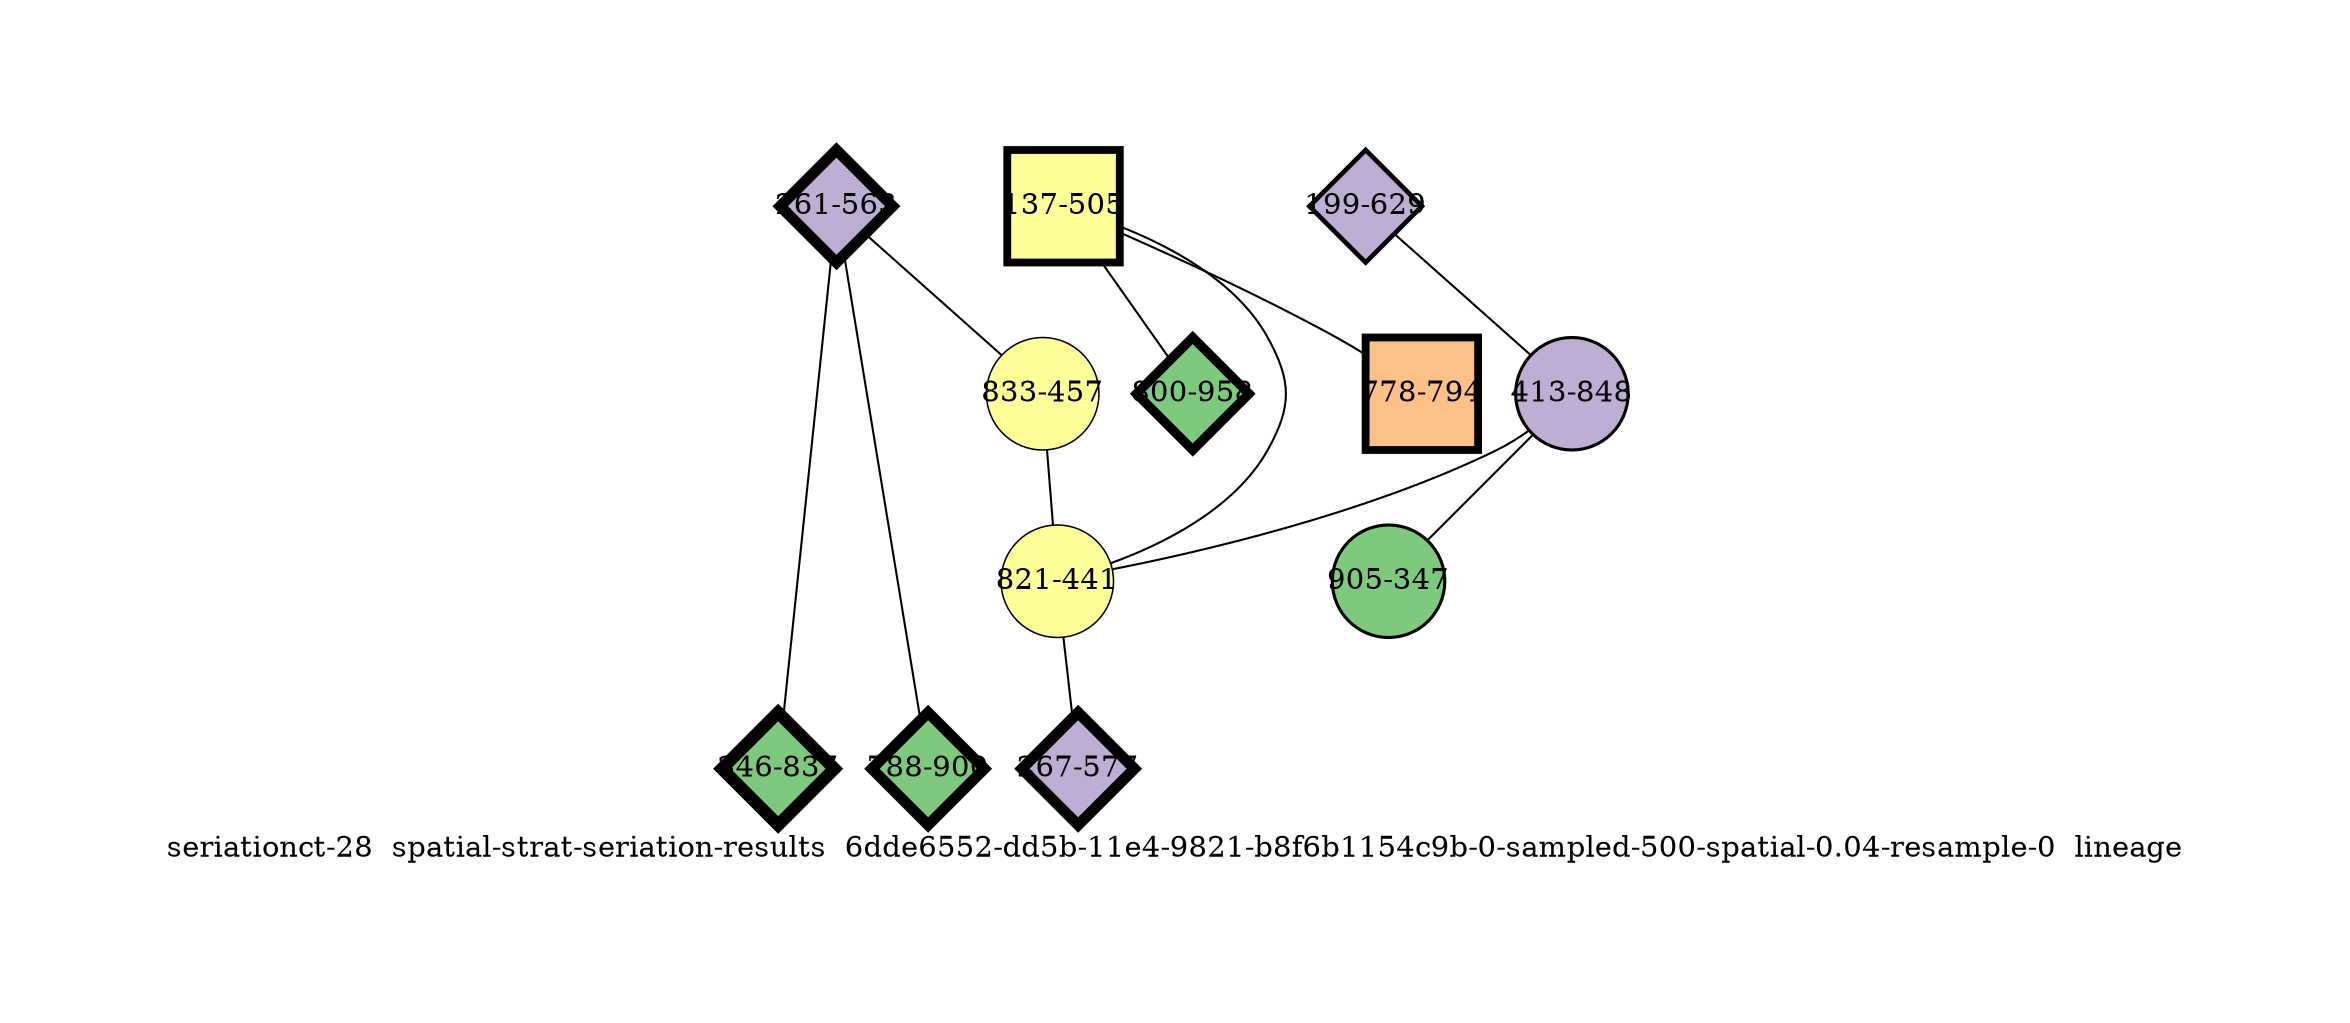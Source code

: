 strict graph "seriationct-28  spatial-strat-seriation-results  6dde6552-dd5b-11e4-9821-b8f6b1154c9b-0-sampled-500-spatial-0.04-resample-0  lineage" {
labelloc=b;
ratio=auto;
pad="1.0";
label="seriationct-28  spatial-strat-seriation-results  6dde6552-dd5b-11e4-9821-b8f6b1154c9b-0-sampled-500-spatial-0.04-resample-0  lineage";
node [width="0.75", style=filled, fixedsize=true, height="0.75", shape=circle, label=""];
0 [xCoordinate="563.0", appears_in_slice=7, yCoordinate="261.0", colorscheme=accent8, lineage_id=2, short_label="261-563", label="261-563", shape=diamond, cluster_id=1, fillcolor=2, size="500.0", id=0, penwidth="5.25"];
1 [xCoordinate="629.0", appears_in_slice=3, yCoordinate="199.0", colorscheme=accent8, lineage_id=2, short_label="199-629", label="199-629", shape=diamond, cluster_id=1, fillcolor=2, size="500.0", id=1, penwidth="2.25"];
2 [xCoordinate="457.0", appears_in_slice=1, yCoordinate="833.0", colorscheme=accent8, lineage_id=0, short_label="833-457", label="833-457", shape=circle, cluster_id=3, fillcolor=4, size="500.0", id=2, penwidth="0.75"];
3 [xCoordinate="505.0", appears_in_slice=5, yCoordinate="137.0", colorscheme=accent8, lineage_id=1, short_label="137-505", label="137-505", shape=square, cluster_id=3, fillcolor=4, size="500.0", id=3, penwidth="3.75"];
4 [xCoordinate="848.0", appears_in_slice=2, yCoordinate="413.0", colorscheme=accent8, lineage_id=0, short_label="413-848", label="413-848", shape=circle, cluster_id=1, fillcolor=2, size="500.0", id=4, penwidth="1.5"];
5 [xCoordinate="347.0", appears_in_slice=2, yCoordinate="905.0", colorscheme=accent8, lineage_id=0, short_label="905-347", label="905-347", shape=circle, cluster_id=0, fillcolor=1, size="500.0", id=5, penwidth="1.5"];
6 [xCoordinate="794.0", appears_in_slice=5, yCoordinate="778.0", colorscheme=accent8, lineage_id=1, short_label="778-794", label="778-794", shape=square, cluster_id=2, fillcolor=3, size="500.0", id=9, penwidth="3.75"];
7 [xCoordinate="837.0", appears_in_slice=8, yCoordinate="346.0", colorscheme=accent8, lineage_id=2, short_label="346-837", label="346-837", shape=diamond, cluster_id=0, fillcolor=1, size="500.0", id=7, penwidth="6.0"];
8 [xCoordinate="900.0", appears_in_slice=7, yCoordinate="788.0", colorscheme=accent8, lineage_id=2, short_label="788-900", label="788-900", shape=diamond, cluster_id=0, fillcolor=1, size="500.0", id=8, penwidth="5.25"];
9 [xCoordinate="958.0", appears_in_slice=6, yCoordinate="800.0", colorscheme=accent8, lineage_id=2, short_label="800-958", label="800-958", shape=diamond, cluster_id=0, fillcolor=1, size="500.0", id=6, penwidth="4.5"];
10 [xCoordinate="441.0", appears_in_slice=1, yCoordinate="821.0", colorscheme=accent8, lineage_id=0, short_label="821-441", label="821-441", shape=circle, cluster_id=3, fillcolor=4, size="500.0", id=10, penwidth="0.75"];
11 [xCoordinate="577.0", appears_in_slice=7, yCoordinate="267.0", colorscheme=accent8, lineage_id=2, short_label="267-577", label="267-577", shape=diamond, cluster_id=1, fillcolor=2, size="500.0", id=11, penwidth="5.25"];
0 -- 8  [inverseweight="2.60919682393", weight="0.383259703074"];
0 -- 2  [inverseweight="3.33942406046", weight="0.29945283435"];
0 -- 7  [inverseweight="2.98487515424", weight="0.335022387312"];
1 -- 4  [inverseweight="2.91457256993", weight="0.343103482932"];
2 -- 10  [inverseweight="16.6113873546", weight="0.0601996677732"];
3 -- 9  [inverseweight="3.03058133338", weight="0.329969695578"];
3 -- 10  [inverseweight="3.51104203529", weight="0.284815729903"];
3 -- 6  [inverseweight="2.58841614922", weight="0.386336640768"];
4 -- 10  [inverseweight="3.54850969049", weight="0.28180844558"];
4 -- 5  [inverseweight="3.45411294675", weight="0.289509930745"];
10 -- 11  [inverseweight="3.38907119235", weight="0.295066094291"];
}
